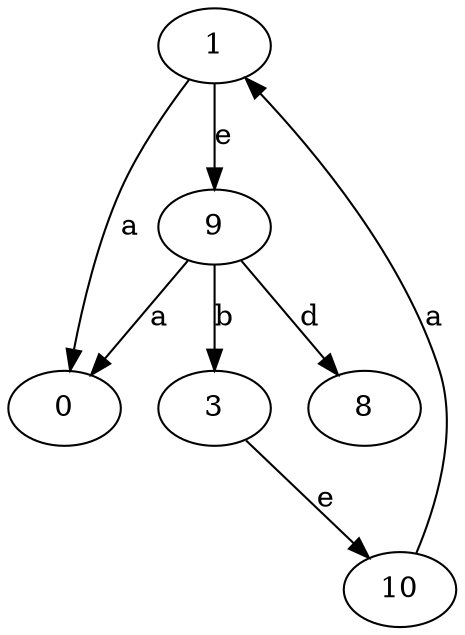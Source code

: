 strict digraph  {
0;
1;
3;
8;
9;
10;
1 -> 0  [label=a];
1 -> 9  [label=e];
3 -> 10  [label=e];
9 -> 0  [label=a];
9 -> 3  [label=b];
9 -> 8  [label=d];
10 -> 1  [label=a];
}
